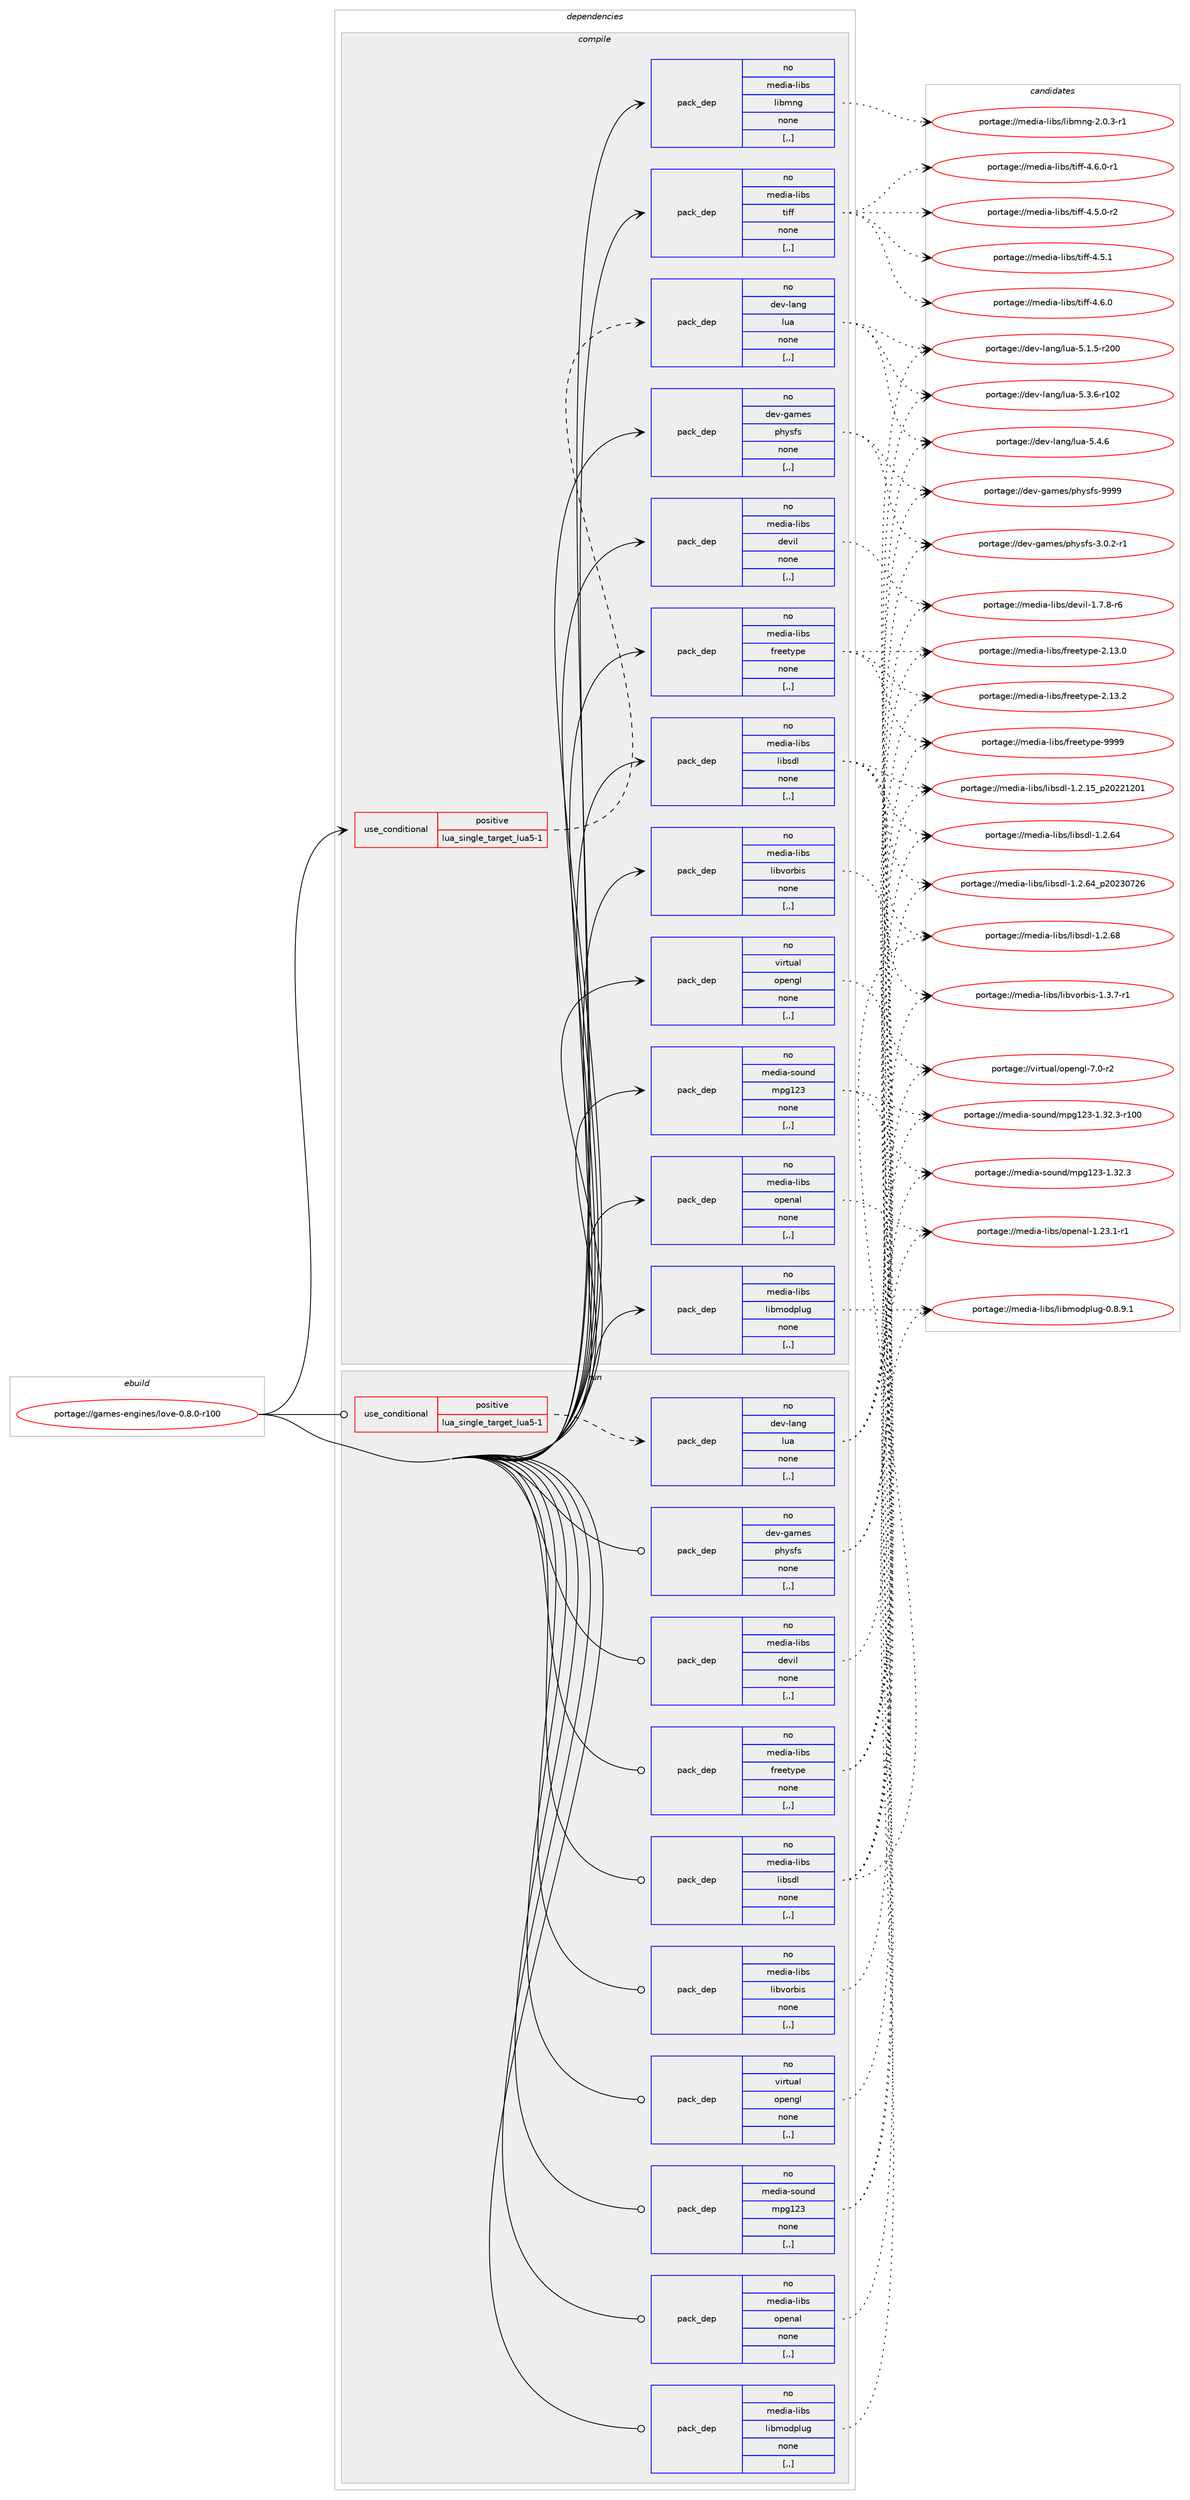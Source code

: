 digraph prolog {

# *************
# Graph options
# *************

newrank=true;
concentrate=true;
compound=true;
graph [rankdir=LR,fontname=Helvetica,fontsize=10,ranksep=1.5];#, ranksep=2.5, nodesep=0.2];
edge  [arrowhead=vee];
node  [fontname=Helvetica,fontsize=10];

# **********
# The ebuild
# **********

subgraph cluster_leftcol {
color=gray;
rank=same;
label=<<i>ebuild</i>>;
id [label="portage://games-engines/love-0.8.0-r100", color=red, width=4, href="../games-engines/love-0.8.0-r100.svg"];
}

# ****************
# The dependencies
# ****************

subgraph cluster_midcol {
color=gray;
label=<<i>dependencies</i>>;
subgraph cluster_compile {
fillcolor="#eeeeee";
style=filled;
label=<<i>compile</i>>;
subgraph cond62138 {
dependency224003 [label=<<TABLE BORDER="0" CELLBORDER="1" CELLSPACING="0" CELLPADDING="4"><TR><TD ROWSPAN="3" CELLPADDING="10">use_conditional</TD></TR><TR><TD>positive</TD></TR><TR><TD>lua_single_target_lua5-1</TD></TR></TABLE>>, shape=none, color=red];
subgraph pack160391 {
dependency224004 [label=<<TABLE BORDER="0" CELLBORDER="1" CELLSPACING="0" CELLPADDING="4" WIDTH="220"><TR><TD ROWSPAN="6" CELLPADDING="30">pack_dep</TD></TR><TR><TD WIDTH="110">no</TD></TR><TR><TD>dev-lang</TD></TR><TR><TD>lua</TD></TR><TR><TD>none</TD></TR><TR><TD>[,,]</TD></TR></TABLE>>, shape=none, color=blue];
}
dependency224003:e -> dependency224004:w [weight=20,style="dashed",arrowhead="vee"];
}
id:e -> dependency224003:w [weight=20,style="solid",arrowhead="vee"];
subgraph pack160392 {
dependency224005 [label=<<TABLE BORDER="0" CELLBORDER="1" CELLSPACING="0" CELLPADDING="4" WIDTH="220"><TR><TD ROWSPAN="6" CELLPADDING="30">pack_dep</TD></TR><TR><TD WIDTH="110">no</TD></TR><TR><TD>dev-games</TD></TR><TR><TD>physfs</TD></TR><TR><TD>none</TD></TR><TR><TD>[,,]</TD></TR></TABLE>>, shape=none, color=blue];
}
id:e -> dependency224005:w [weight=20,style="solid",arrowhead="vee"];
subgraph pack160393 {
dependency224006 [label=<<TABLE BORDER="0" CELLBORDER="1" CELLSPACING="0" CELLPADDING="4" WIDTH="220"><TR><TD ROWSPAN="6" CELLPADDING="30">pack_dep</TD></TR><TR><TD WIDTH="110">no</TD></TR><TR><TD>media-libs</TD></TR><TR><TD>devil</TD></TR><TR><TD>none</TD></TR><TR><TD>[,,]</TD></TR></TABLE>>, shape=none, color=blue];
}
id:e -> dependency224006:w [weight=20,style="solid",arrowhead="vee"];
subgraph pack160394 {
dependency224007 [label=<<TABLE BORDER="0" CELLBORDER="1" CELLSPACING="0" CELLPADDING="4" WIDTH="220"><TR><TD ROWSPAN="6" CELLPADDING="30">pack_dep</TD></TR><TR><TD WIDTH="110">no</TD></TR><TR><TD>media-libs</TD></TR><TR><TD>freetype</TD></TR><TR><TD>none</TD></TR><TR><TD>[,,]</TD></TR></TABLE>>, shape=none, color=blue];
}
id:e -> dependency224007:w [weight=20,style="solid",arrowhead="vee"];
subgraph pack160395 {
dependency224008 [label=<<TABLE BORDER="0" CELLBORDER="1" CELLSPACING="0" CELLPADDING="4" WIDTH="220"><TR><TD ROWSPAN="6" CELLPADDING="30">pack_dep</TD></TR><TR><TD WIDTH="110">no</TD></TR><TR><TD>media-libs</TD></TR><TR><TD>libmng</TD></TR><TR><TD>none</TD></TR><TR><TD>[,,]</TD></TR></TABLE>>, shape=none, color=blue];
}
id:e -> dependency224008:w [weight=20,style="solid",arrowhead="vee"];
subgraph pack160396 {
dependency224009 [label=<<TABLE BORDER="0" CELLBORDER="1" CELLSPACING="0" CELLPADDING="4" WIDTH="220"><TR><TD ROWSPAN="6" CELLPADDING="30">pack_dep</TD></TR><TR><TD WIDTH="110">no</TD></TR><TR><TD>media-libs</TD></TR><TR><TD>libmodplug</TD></TR><TR><TD>none</TD></TR><TR><TD>[,,]</TD></TR></TABLE>>, shape=none, color=blue];
}
id:e -> dependency224009:w [weight=20,style="solid",arrowhead="vee"];
subgraph pack160397 {
dependency224010 [label=<<TABLE BORDER="0" CELLBORDER="1" CELLSPACING="0" CELLPADDING="4" WIDTH="220"><TR><TD ROWSPAN="6" CELLPADDING="30">pack_dep</TD></TR><TR><TD WIDTH="110">no</TD></TR><TR><TD>media-libs</TD></TR><TR><TD>libsdl</TD></TR><TR><TD>none</TD></TR><TR><TD>[,,]</TD></TR></TABLE>>, shape=none, color=blue];
}
id:e -> dependency224010:w [weight=20,style="solid",arrowhead="vee"];
subgraph pack160398 {
dependency224011 [label=<<TABLE BORDER="0" CELLBORDER="1" CELLSPACING="0" CELLPADDING="4" WIDTH="220"><TR><TD ROWSPAN="6" CELLPADDING="30">pack_dep</TD></TR><TR><TD WIDTH="110">no</TD></TR><TR><TD>media-libs</TD></TR><TR><TD>libvorbis</TD></TR><TR><TD>none</TD></TR><TR><TD>[,,]</TD></TR></TABLE>>, shape=none, color=blue];
}
id:e -> dependency224011:w [weight=20,style="solid",arrowhead="vee"];
subgraph pack160399 {
dependency224012 [label=<<TABLE BORDER="0" CELLBORDER="1" CELLSPACING="0" CELLPADDING="4" WIDTH="220"><TR><TD ROWSPAN="6" CELLPADDING="30">pack_dep</TD></TR><TR><TD WIDTH="110">no</TD></TR><TR><TD>media-libs</TD></TR><TR><TD>openal</TD></TR><TR><TD>none</TD></TR><TR><TD>[,,]</TD></TR></TABLE>>, shape=none, color=blue];
}
id:e -> dependency224012:w [weight=20,style="solid",arrowhead="vee"];
subgraph pack160400 {
dependency224013 [label=<<TABLE BORDER="0" CELLBORDER="1" CELLSPACING="0" CELLPADDING="4" WIDTH="220"><TR><TD ROWSPAN="6" CELLPADDING="30">pack_dep</TD></TR><TR><TD WIDTH="110">no</TD></TR><TR><TD>media-libs</TD></TR><TR><TD>tiff</TD></TR><TR><TD>none</TD></TR><TR><TD>[,,]</TD></TR></TABLE>>, shape=none, color=blue];
}
id:e -> dependency224013:w [weight=20,style="solid",arrowhead="vee"];
subgraph pack160401 {
dependency224014 [label=<<TABLE BORDER="0" CELLBORDER="1" CELLSPACING="0" CELLPADDING="4" WIDTH="220"><TR><TD ROWSPAN="6" CELLPADDING="30">pack_dep</TD></TR><TR><TD WIDTH="110">no</TD></TR><TR><TD>media-sound</TD></TR><TR><TD>mpg123</TD></TR><TR><TD>none</TD></TR><TR><TD>[,,]</TD></TR></TABLE>>, shape=none, color=blue];
}
id:e -> dependency224014:w [weight=20,style="solid",arrowhead="vee"];
subgraph pack160402 {
dependency224015 [label=<<TABLE BORDER="0" CELLBORDER="1" CELLSPACING="0" CELLPADDING="4" WIDTH="220"><TR><TD ROWSPAN="6" CELLPADDING="30">pack_dep</TD></TR><TR><TD WIDTH="110">no</TD></TR><TR><TD>virtual</TD></TR><TR><TD>opengl</TD></TR><TR><TD>none</TD></TR><TR><TD>[,,]</TD></TR></TABLE>>, shape=none, color=blue];
}
id:e -> dependency224015:w [weight=20,style="solid",arrowhead="vee"];
}
subgraph cluster_compileandrun {
fillcolor="#eeeeee";
style=filled;
label=<<i>compile and run</i>>;
}
subgraph cluster_run {
fillcolor="#eeeeee";
style=filled;
label=<<i>run</i>>;
subgraph cond62139 {
dependency224016 [label=<<TABLE BORDER="0" CELLBORDER="1" CELLSPACING="0" CELLPADDING="4"><TR><TD ROWSPAN="3" CELLPADDING="10">use_conditional</TD></TR><TR><TD>positive</TD></TR><TR><TD>lua_single_target_lua5-1</TD></TR></TABLE>>, shape=none, color=red];
subgraph pack160403 {
dependency224017 [label=<<TABLE BORDER="0" CELLBORDER="1" CELLSPACING="0" CELLPADDING="4" WIDTH="220"><TR><TD ROWSPAN="6" CELLPADDING="30">pack_dep</TD></TR><TR><TD WIDTH="110">no</TD></TR><TR><TD>dev-lang</TD></TR><TR><TD>lua</TD></TR><TR><TD>none</TD></TR><TR><TD>[,,]</TD></TR></TABLE>>, shape=none, color=blue];
}
dependency224016:e -> dependency224017:w [weight=20,style="dashed",arrowhead="vee"];
}
id:e -> dependency224016:w [weight=20,style="solid",arrowhead="odot"];
subgraph pack160404 {
dependency224018 [label=<<TABLE BORDER="0" CELLBORDER="1" CELLSPACING="0" CELLPADDING="4" WIDTH="220"><TR><TD ROWSPAN="6" CELLPADDING="30">pack_dep</TD></TR><TR><TD WIDTH="110">no</TD></TR><TR><TD>dev-games</TD></TR><TR><TD>physfs</TD></TR><TR><TD>none</TD></TR><TR><TD>[,,]</TD></TR></TABLE>>, shape=none, color=blue];
}
id:e -> dependency224018:w [weight=20,style="solid",arrowhead="odot"];
subgraph pack160405 {
dependency224019 [label=<<TABLE BORDER="0" CELLBORDER="1" CELLSPACING="0" CELLPADDING="4" WIDTH="220"><TR><TD ROWSPAN="6" CELLPADDING="30">pack_dep</TD></TR><TR><TD WIDTH="110">no</TD></TR><TR><TD>media-libs</TD></TR><TR><TD>devil</TD></TR><TR><TD>none</TD></TR><TR><TD>[,,]</TD></TR></TABLE>>, shape=none, color=blue];
}
id:e -> dependency224019:w [weight=20,style="solid",arrowhead="odot"];
subgraph pack160406 {
dependency224020 [label=<<TABLE BORDER="0" CELLBORDER="1" CELLSPACING="0" CELLPADDING="4" WIDTH="220"><TR><TD ROWSPAN="6" CELLPADDING="30">pack_dep</TD></TR><TR><TD WIDTH="110">no</TD></TR><TR><TD>media-libs</TD></TR><TR><TD>freetype</TD></TR><TR><TD>none</TD></TR><TR><TD>[,,]</TD></TR></TABLE>>, shape=none, color=blue];
}
id:e -> dependency224020:w [weight=20,style="solid",arrowhead="odot"];
subgraph pack160407 {
dependency224021 [label=<<TABLE BORDER="0" CELLBORDER="1" CELLSPACING="0" CELLPADDING="4" WIDTH="220"><TR><TD ROWSPAN="6" CELLPADDING="30">pack_dep</TD></TR><TR><TD WIDTH="110">no</TD></TR><TR><TD>media-libs</TD></TR><TR><TD>libmodplug</TD></TR><TR><TD>none</TD></TR><TR><TD>[,,]</TD></TR></TABLE>>, shape=none, color=blue];
}
id:e -> dependency224021:w [weight=20,style="solid",arrowhead="odot"];
subgraph pack160408 {
dependency224022 [label=<<TABLE BORDER="0" CELLBORDER="1" CELLSPACING="0" CELLPADDING="4" WIDTH="220"><TR><TD ROWSPAN="6" CELLPADDING="30">pack_dep</TD></TR><TR><TD WIDTH="110">no</TD></TR><TR><TD>media-libs</TD></TR><TR><TD>libsdl</TD></TR><TR><TD>none</TD></TR><TR><TD>[,,]</TD></TR></TABLE>>, shape=none, color=blue];
}
id:e -> dependency224022:w [weight=20,style="solid",arrowhead="odot"];
subgraph pack160409 {
dependency224023 [label=<<TABLE BORDER="0" CELLBORDER="1" CELLSPACING="0" CELLPADDING="4" WIDTH="220"><TR><TD ROWSPAN="6" CELLPADDING="30">pack_dep</TD></TR><TR><TD WIDTH="110">no</TD></TR><TR><TD>media-libs</TD></TR><TR><TD>libvorbis</TD></TR><TR><TD>none</TD></TR><TR><TD>[,,]</TD></TR></TABLE>>, shape=none, color=blue];
}
id:e -> dependency224023:w [weight=20,style="solid",arrowhead="odot"];
subgraph pack160410 {
dependency224024 [label=<<TABLE BORDER="0" CELLBORDER="1" CELLSPACING="0" CELLPADDING="4" WIDTH="220"><TR><TD ROWSPAN="6" CELLPADDING="30">pack_dep</TD></TR><TR><TD WIDTH="110">no</TD></TR><TR><TD>media-libs</TD></TR><TR><TD>openal</TD></TR><TR><TD>none</TD></TR><TR><TD>[,,]</TD></TR></TABLE>>, shape=none, color=blue];
}
id:e -> dependency224024:w [weight=20,style="solid",arrowhead="odot"];
subgraph pack160411 {
dependency224025 [label=<<TABLE BORDER="0" CELLBORDER="1" CELLSPACING="0" CELLPADDING="4" WIDTH="220"><TR><TD ROWSPAN="6" CELLPADDING="30">pack_dep</TD></TR><TR><TD WIDTH="110">no</TD></TR><TR><TD>media-sound</TD></TR><TR><TD>mpg123</TD></TR><TR><TD>none</TD></TR><TR><TD>[,,]</TD></TR></TABLE>>, shape=none, color=blue];
}
id:e -> dependency224025:w [weight=20,style="solid",arrowhead="odot"];
subgraph pack160412 {
dependency224026 [label=<<TABLE BORDER="0" CELLBORDER="1" CELLSPACING="0" CELLPADDING="4" WIDTH="220"><TR><TD ROWSPAN="6" CELLPADDING="30">pack_dep</TD></TR><TR><TD WIDTH="110">no</TD></TR><TR><TD>virtual</TD></TR><TR><TD>opengl</TD></TR><TR><TD>none</TD></TR><TR><TD>[,,]</TD></TR></TABLE>>, shape=none, color=blue];
}
id:e -> dependency224026:w [weight=20,style="solid",arrowhead="odot"];
}
}

# **************
# The candidates
# **************

subgraph cluster_choices {
rank=same;
color=gray;
label=<<i>candidates</i>>;

subgraph choice160391 {
color=black;
nodesep=1;
choice1001011184510897110103471081179745534649465345114504848 [label="portage://dev-lang/lua-5.1.5-r200", color=red, width=4,href="../dev-lang/lua-5.1.5-r200.svg"];
choice1001011184510897110103471081179745534651465445114494850 [label="portage://dev-lang/lua-5.3.6-r102", color=red, width=4,href="../dev-lang/lua-5.3.6-r102.svg"];
choice10010111845108971101034710811797455346524654 [label="portage://dev-lang/lua-5.4.6", color=red, width=4,href="../dev-lang/lua-5.4.6.svg"];
dependency224004:e -> choice1001011184510897110103471081179745534649465345114504848:w [style=dotted,weight="100"];
dependency224004:e -> choice1001011184510897110103471081179745534651465445114494850:w [style=dotted,weight="100"];
dependency224004:e -> choice10010111845108971101034710811797455346524654:w [style=dotted,weight="100"];
}
subgraph choice160392 {
color=black;
nodesep=1;
choice1001011184510397109101115471121041211151021154551464846504511449 [label="portage://dev-games/physfs-3.0.2-r1", color=red, width=4,href="../dev-games/physfs-3.0.2-r1.svg"];
choice1001011184510397109101115471121041211151021154557575757 [label="portage://dev-games/physfs-9999", color=red, width=4,href="../dev-games/physfs-9999.svg"];
dependency224005:e -> choice1001011184510397109101115471121041211151021154551464846504511449:w [style=dotted,weight="100"];
dependency224005:e -> choice1001011184510397109101115471121041211151021154557575757:w [style=dotted,weight="100"];
}
subgraph choice160393 {
color=black;
nodesep=1;
choice109101100105974510810598115471001011181051084549465546564511454 [label="portage://media-libs/devil-1.7.8-r6", color=red, width=4,href="../media-libs/devil-1.7.8-r6.svg"];
dependency224006:e -> choice109101100105974510810598115471001011181051084549465546564511454:w [style=dotted,weight="100"];
}
subgraph choice160394 {
color=black;
nodesep=1;
choice1091011001059745108105981154710211410110111612111210145504649514648 [label="portage://media-libs/freetype-2.13.0", color=red, width=4,href="../media-libs/freetype-2.13.0.svg"];
choice1091011001059745108105981154710211410110111612111210145504649514650 [label="portage://media-libs/freetype-2.13.2", color=red, width=4,href="../media-libs/freetype-2.13.2.svg"];
choice109101100105974510810598115471021141011011161211121014557575757 [label="portage://media-libs/freetype-9999", color=red, width=4,href="../media-libs/freetype-9999.svg"];
dependency224007:e -> choice1091011001059745108105981154710211410110111612111210145504649514648:w [style=dotted,weight="100"];
dependency224007:e -> choice1091011001059745108105981154710211410110111612111210145504649514650:w [style=dotted,weight="100"];
dependency224007:e -> choice109101100105974510810598115471021141011011161211121014557575757:w [style=dotted,weight="100"];
}
subgraph choice160395 {
color=black;
nodesep=1;
choice10910110010597451081059811547108105981091101034550464846514511449 [label="portage://media-libs/libmng-2.0.3-r1", color=red, width=4,href="../media-libs/libmng-2.0.3-r1.svg"];
dependency224008:e -> choice10910110010597451081059811547108105981091101034550464846514511449:w [style=dotted,weight="100"];
}
subgraph choice160396 {
color=black;
nodesep=1;
choice10910110010597451081059811547108105981091111001121081171034548465646574649 [label="portage://media-libs/libmodplug-0.8.9.1", color=red, width=4,href="../media-libs/libmodplug-0.8.9.1.svg"];
dependency224009:e -> choice10910110010597451081059811547108105981091111001121081171034548465646574649:w [style=dotted,weight="100"];
}
subgraph choice160397 {
color=black;
nodesep=1;
choice109101100105974510810598115471081059811510010845494650464953951125048505049504849 [label="portage://media-libs/libsdl-1.2.15_p20221201", color=red, width=4,href="../media-libs/libsdl-1.2.15_p20221201.svg"];
choice109101100105974510810598115471081059811510010845494650465452 [label="portage://media-libs/libsdl-1.2.64", color=red, width=4,href="../media-libs/libsdl-1.2.64.svg"];
choice109101100105974510810598115471081059811510010845494650465452951125048505148555054 [label="portage://media-libs/libsdl-1.2.64_p20230726", color=red, width=4,href="../media-libs/libsdl-1.2.64_p20230726.svg"];
choice109101100105974510810598115471081059811510010845494650465456 [label="portage://media-libs/libsdl-1.2.68", color=red, width=4,href="../media-libs/libsdl-1.2.68.svg"];
dependency224010:e -> choice109101100105974510810598115471081059811510010845494650464953951125048505049504849:w [style=dotted,weight="100"];
dependency224010:e -> choice109101100105974510810598115471081059811510010845494650465452:w [style=dotted,weight="100"];
dependency224010:e -> choice109101100105974510810598115471081059811510010845494650465452951125048505148555054:w [style=dotted,weight="100"];
dependency224010:e -> choice109101100105974510810598115471081059811510010845494650465456:w [style=dotted,weight="100"];
}
subgraph choice160398 {
color=black;
nodesep=1;
choice1091011001059745108105981154710810598118111114981051154549465146554511449 [label="portage://media-libs/libvorbis-1.3.7-r1", color=red, width=4,href="../media-libs/libvorbis-1.3.7-r1.svg"];
dependency224011:e -> choice1091011001059745108105981154710810598118111114981051154549465146554511449:w [style=dotted,weight="100"];
}
subgraph choice160399 {
color=black;
nodesep=1;
choice1091011001059745108105981154711111210111097108454946505146494511449 [label="portage://media-libs/openal-1.23.1-r1", color=red, width=4,href="../media-libs/openal-1.23.1-r1.svg"];
dependency224012:e -> choice1091011001059745108105981154711111210111097108454946505146494511449:w [style=dotted,weight="100"];
}
subgraph choice160400 {
color=black;
nodesep=1;
choice109101100105974510810598115471161051021024552465346484511450 [label="portage://media-libs/tiff-4.5.0-r2", color=red, width=4,href="../media-libs/tiff-4.5.0-r2.svg"];
choice10910110010597451081059811547116105102102455246534649 [label="portage://media-libs/tiff-4.5.1", color=red, width=4,href="../media-libs/tiff-4.5.1.svg"];
choice10910110010597451081059811547116105102102455246544648 [label="portage://media-libs/tiff-4.6.0", color=red, width=4,href="../media-libs/tiff-4.6.0.svg"];
choice109101100105974510810598115471161051021024552465446484511449 [label="portage://media-libs/tiff-4.6.0-r1", color=red, width=4,href="../media-libs/tiff-4.6.0-r1.svg"];
dependency224013:e -> choice109101100105974510810598115471161051021024552465346484511450:w [style=dotted,weight="100"];
dependency224013:e -> choice10910110010597451081059811547116105102102455246534649:w [style=dotted,weight="100"];
dependency224013:e -> choice10910110010597451081059811547116105102102455246544648:w [style=dotted,weight="100"];
dependency224013:e -> choice109101100105974510810598115471161051021024552465446484511449:w [style=dotted,weight="100"];
}
subgraph choice160401 {
color=black;
nodesep=1;
choice10910110010597451151111171101004710911210349505145494651504651 [label="portage://media-sound/mpg123-1.32.3", color=red, width=4,href="../media-sound/mpg123-1.32.3.svg"];
choice1091011001059745115111117110100471091121034950514549465150465145114494848 [label="portage://media-sound/mpg123-1.32.3-r100", color=red, width=4,href="../media-sound/mpg123-1.32.3-r100.svg"];
dependency224014:e -> choice10910110010597451151111171101004710911210349505145494651504651:w [style=dotted,weight="100"];
dependency224014:e -> choice1091011001059745115111117110100471091121034950514549465150465145114494848:w [style=dotted,weight="100"];
}
subgraph choice160402 {
color=black;
nodesep=1;
choice1181051141161179710847111112101110103108455546484511450 [label="portage://virtual/opengl-7.0-r2", color=red, width=4,href="../virtual/opengl-7.0-r2.svg"];
dependency224015:e -> choice1181051141161179710847111112101110103108455546484511450:w [style=dotted,weight="100"];
}
subgraph choice160403 {
color=black;
nodesep=1;
choice1001011184510897110103471081179745534649465345114504848 [label="portage://dev-lang/lua-5.1.5-r200", color=red, width=4,href="../dev-lang/lua-5.1.5-r200.svg"];
choice1001011184510897110103471081179745534651465445114494850 [label="portage://dev-lang/lua-5.3.6-r102", color=red, width=4,href="../dev-lang/lua-5.3.6-r102.svg"];
choice10010111845108971101034710811797455346524654 [label="portage://dev-lang/lua-5.4.6", color=red, width=4,href="../dev-lang/lua-5.4.6.svg"];
dependency224017:e -> choice1001011184510897110103471081179745534649465345114504848:w [style=dotted,weight="100"];
dependency224017:e -> choice1001011184510897110103471081179745534651465445114494850:w [style=dotted,weight="100"];
dependency224017:e -> choice10010111845108971101034710811797455346524654:w [style=dotted,weight="100"];
}
subgraph choice160404 {
color=black;
nodesep=1;
choice1001011184510397109101115471121041211151021154551464846504511449 [label="portage://dev-games/physfs-3.0.2-r1", color=red, width=4,href="../dev-games/physfs-3.0.2-r1.svg"];
choice1001011184510397109101115471121041211151021154557575757 [label="portage://dev-games/physfs-9999", color=red, width=4,href="../dev-games/physfs-9999.svg"];
dependency224018:e -> choice1001011184510397109101115471121041211151021154551464846504511449:w [style=dotted,weight="100"];
dependency224018:e -> choice1001011184510397109101115471121041211151021154557575757:w [style=dotted,weight="100"];
}
subgraph choice160405 {
color=black;
nodesep=1;
choice109101100105974510810598115471001011181051084549465546564511454 [label="portage://media-libs/devil-1.7.8-r6", color=red, width=4,href="../media-libs/devil-1.7.8-r6.svg"];
dependency224019:e -> choice109101100105974510810598115471001011181051084549465546564511454:w [style=dotted,weight="100"];
}
subgraph choice160406 {
color=black;
nodesep=1;
choice1091011001059745108105981154710211410110111612111210145504649514648 [label="portage://media-libs/freetype-2.13.0", color=red, width=4,href="../media-libs/freetype-2.13.0.svg"];
choice1091011001059745108105981154710211410110111612111210145504649514650 [label="portage://media-libs/freetype-2.13.2", color=red, width=4,href="../media-libs/freetype-2.13.2.svg"];
choice109101100105974510810598115471021141011011161211121014557575757 [label="portage://media-libs/freetype-9999", color=red, width=4,href="../media-libs/freetype-9999.svg"];
dependency224020:e -> choice1091011001059745108105981154710211410110111612111210145504649514648:w [style=dotted,weight="100"];
dependency224020:e -> choice1091011001059745108105981154710211410110111612111210145504649514650:w [style=dotted,weight="100"];
dependency224020:e -> choice109101100105974510810598115471021141011011161211121014557575757:w [style=dotted,weight="100"];
}
subgraph choice160407 {
color=black;
nodesep=1;
choice10910110010597451081059811547108105981091111001121081171034548465646574649 [label="portage://media-libs/libmodplug-0.8.9.1", color=red, width=4,href="../media-libs/libmodplug-0.8.9.1.svg"];
dependency224021:e -> choice10910110010597451081059811547108105981091111001121081171034548465646574649:w [style=dotted,weight="100"];
}
subgraph choice160408 {
color=black;
nodesep=1;
choice109101100105974510810598115471081059811510010845494650464953951125048505049504849 [label="portage://media-libs/libsdl-1.2.15_p20221201", color=red, width=4,href="../media-libs/libsdl-1.2.15_p20221201.svg"];
choice109101100105974510810598115471081059811510010845494650465452 [label="portage://media-libs/libsdl-1.2.64", color=red, width=4,href="../media-libs/libsdl-1.2.64.svg"];
choice109101100105974510810598115471081059811510010845494650465452951125048505148555054 [label="portage://media-libs/libsdl-1.2.64_p20230726", color=red, width=4,href="../media-libs/libsdl-1.2.64_p20230726.svg"];
choice109101100105974510810598115471081059811510010845494650465456 [label="portage://media-libs/libsdl-1.2.68", color=red, width=4,href="../media-libs/libsdl-1.2.68.svg"];
dependency224022:e -> choice109101100105974510810598115471081059811510010845494650464953951125048505049504849:w [style=dotted,weight="100"];
dependency224022:e -> choice109101100105974510810598115471081059811510010845494650465452:w [style=dotted,weight="100"];
dependency224022:e -> choice109101100105974510810598115471081059811510010845494650465452951125048505148555054:w [style=dotted,weight="100"];
dependency224022:e -> choice109101100105974510810598115471081059811510010845494650465456:w [style=dotted,weight="100"];
}
subgraph choice160409 {
color=black;
nodesep=1;
choice1091011001059745108105981154710810598118111114981051154549465146554511449 [label="portage://media-libs/libvorbis-1.3.7-r1", color=red, width=4,href="../media-libs/libvorbis-1.3.7-r1.svg"];
dependency224023:e -> choice1091011001059745108105981154710810598118111114981051154549465146554511449:w [style=dotted,weight="100"];
}
subgraph choice160410 {
color=black;
nodesep=1;
choice1091011001059745108105981154711111210111097108454946505146494511449 [label="portage://media-libs/openal-1.23.1-r1", color=red, width=4,href="../media-libs/openal-1.23.1-r1.svg"];
dependency224024:e -> choice1091011001059745108105981154711111210111097108454946505146494511449:w [style=dotted,weight="100"];
}
subgraph choice160411 {
color=black;
nodesep=1;
choice10910110010597451151111171101004710911210349505145494651504651 [label="portage://media-sound/mpg123-1.32.3", color=red, width=4,href="../media-sound/mpg123-1.32.3.svg"];
choice1091011001059745115111117110100471091121034950514549465150465145114494848 [label="portage://media-sound/mpg123-1.32.3-r100", color=red, width=4,href="../media-sound/mpg123-1.32.3-r100.svg"];
dependency224025:e -> choice10910110010597451151111171101004710911210349505145494651504651:w [style=dotted,weight="100"];
dependency224025:e -> choice1091011001059745115111117110100471091121034950514549465150465145114494848:w [style=dotted,weight="100"];
}
subgraph choice160412 {
color=black;
nodesep=1;
choice1181051141161179710847111112101110103108455546484511450 [label="portage://virtual/opengl-7.0-r2", color=red, width=4,href="../virtual/opengl-7.0-r2.svg"];
dependency224026:e -> choice1181051141161179710847111112101110103108455546484511450:w [style=dotted,weight="100"];
}
}

}
